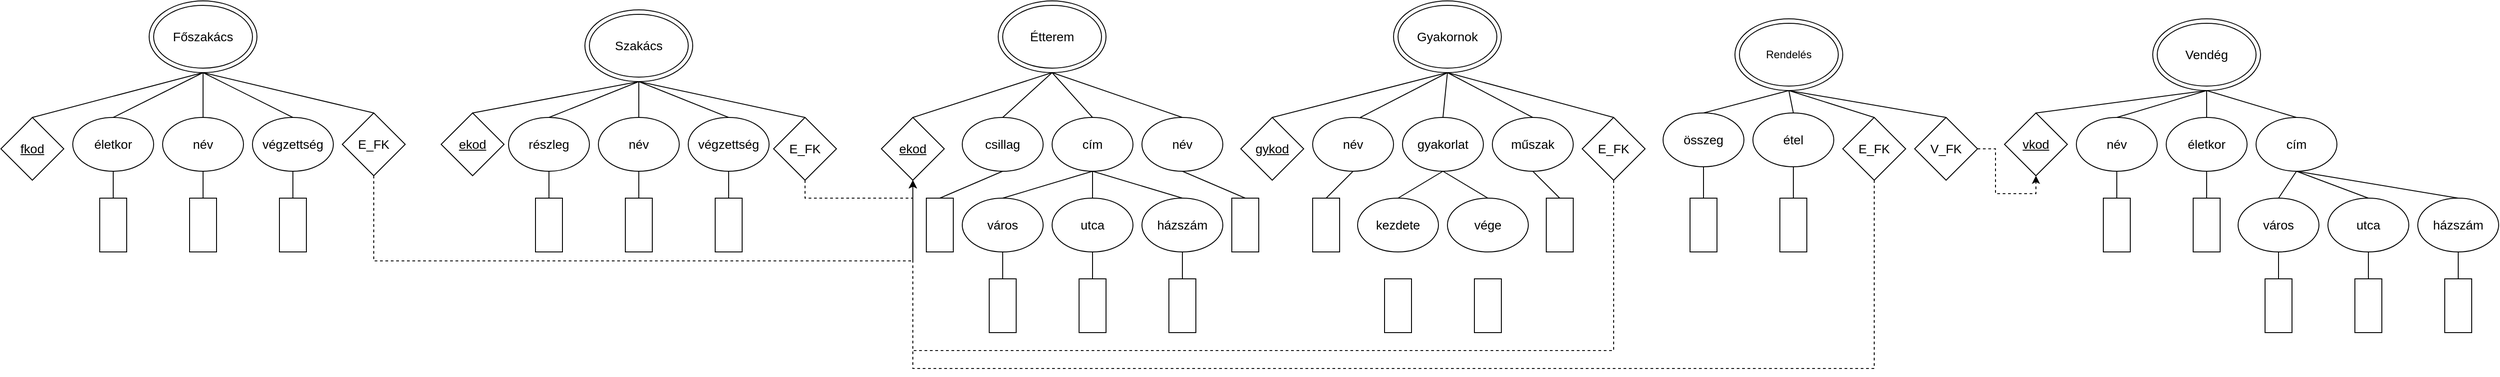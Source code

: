 <mxfile version="20.6.0" type="device"><diagram id="QXhfsVmNQcWryfmuWiLM" name="Page-1"><mxGraphModel dx="2406" dy="2260" grid="1" gridSize="10" guides="1" tooltips="1" connect="1" arrows="1" fold="1" page="1" pageScale="1" pageWidth="850" pageHeight="1100" math="0" shadow="0"><root><mxCell id="0"/><mxCell id="1" parent="0"/><mxCell id="ZjFBuQld5r92AXnr2eFY-6" value="" style="group" vertex="1" connectable="0" parent="1"><mxGeometry x="430" y="430" width="120" height="80" as="geometry"/></mxCell><mxCell id="ZjFBuQld5r92AXnr2eFY-4" value="" style="ellipse;whiteSpace=wrap;html=1;" vertex="1" parent="ZjFBuQld5r92AXnr2eFY-6"><mxGeometry width="120" height="80" as="geometry"/></mxCell><mxCell id="ZjFBuQld5r92AXnr2eFY-5" value="&lt;font style=&quot;font-size: 14px;&quot;&gt;Étterem&lt;/font&gt;" style="ellipse;whiteSpace=wrap;html=1;" vertex="1" parent="ZjFBuQld5r92AXnr2eFY-6"><mxGeometry x="5" y="5" width="110" height="70" as="geometry"/></mxCell><mxCell id="ZjFBuQld5r92AXnr2eFY-7" value="" style="group" vertex="1" connectable="0" parent="1"><mxGeometry x="870" y="430" width="120" height="80" as="geometry"/></mxCell><mxCell id="ZjFBuQld5r92AXnr2eFY-8" value="" style="ellipse;whiteSpace=wrap;html=1;" vertex="1" parent="ZjFBuQld5r92AXnr2eFY-7"><mxGeometry width="120" height="80" as="geometry"/></mxCell><mxCell id="ZjFBuQld5r92AXnr2eFY-9" value="&lt;font style=&quot;font-size: 14px;&quot;&gt;Gyakornok&lt;/font&gt;" style="ellipse;whiteSpace=wrap;html=1;" vertex="1" parent="ZjFBuQld5r92AXnr2eFY-7"><mxGeometry x="5" y="5" width="110" height="70" as="geometry"/></mxCell><mxCell id="ZjFBuQld5r92AXnr2eFY-10" value="" style="group" vertex="1" connectable="0" parent="1"><mxGeometry x="-30" y="440" width="120" height="80" as="geometry"/></mxCell><mxCell id="ZjFBuQld5r92AXnr2eFY-11" value="" style="ellipse;whiteSpace=wrap;html=1;" vertex="1" parent="ZjFBuQld5r92AXnr2eFY-10"><mxGeometry width="120" height="80" as="geometry"/></mxCell><mxCell id="ZjFBuQld5r92AXnr2eFY-12" value="&lt;font style=&quot;font-size: 14px;&quot;&gt;Szakács&lt;/font&gt;" style="ellipse;whiteSpace=wrap;html=1;" vertex="1" parent="ZjFBuQld5r92AXnr2eFY-10"><mxGeometry x="5" y="5" width="110" height="70" as="geometry"/></mxCell><mxCell id="ZjFBuQld5r92AXnr2eFY-13" value="" style="group" vertex="1" connectable="0" parent="1"><mxGeometry x="1715" y="450" width="120" height="80" as="geometry"/></mxCell><mxCell id="ZjFBuQld5r92AXnr2eFY-14" value="" style="ellipse;whiteSpace=wrap;html=1;" vertex="1" parent="ZjFBuQld5r92AXnr2eFY-13"><mxGeometry width="120" height="80" as="geometry"/></mxCell><mxCell id="ZjFBuQld5r92AXnr2eFY-15" value="&lt;font style=&quot;font-size: 14px;&quot;&gt;Vendég&lt;/font&gt;" style="ellipse;whiteSpace=wrap;html=1;" vertex="1" parent="ZjFBuQld5r92AXnr2eFY-13"><mxGeometry x="5" y="5" width="110" height="70" as="geometry"/></mxCell><mxCell id="ZjFBuQld5r92AXnr2eFY-16" value="" style="group" vertex="1" connectable="0" parent="1"><mxGeometry x="-515" y="430" width="120" height="80" as="geometry"/></mxCell><mxCell id="ZjFBuQld5r92AXnr2eFY-17" value="" style="ellipse;whiteSpace=wrap;html=1;" vertex="1" parent="ZjFBuQld5r92AXnr2eFY-16"><mxGeometry width="120" height="80" as="geometry"/></mxCell><mxCell id="ZjFBuQld5r92AXnr2eFY-18" value="&lt;font style=&quot;font-size: 14px;&quot;&gt;Főszakács&lt;/font&gt;" style="ellipse;whiteSpace=wrap;html=1;" vertex="1" parent="ZjFBuQld5r92AXnr2eFY-16"><mxGeometry x="5" y="5" width="110" height="70" as="geometry"/></mxCell><mxCell id="ZjFBuQld5r92AXnr2eFY-138" style="edgeStyle=none;rounded=0;orthogonalLoop=1;jettySize=auto;html=1;exitX=0.5;exitY=1;exitDx=0;exitDy=0;entryX=0.5;entryY=0;entryDx=0;entryDy=0;fontSize=14;endArrow=none;endFill=0;" edge="1" parent="1" source="ZjFBuQld5r92AXnr2eFY-19" target="ZjFBuQld5r92AXnr2eFY-135"><mxGeometry relative="1" as="geometry"/></mxCell><mxCell id="ZjFBuQld5r92AXnr2eFY-19" value="csillag" style="ellipse;whiteSpace=wrap;html=1;fontSize=14;" vertex="1" parent="1"><mxGeometry x="390" y="560" width="90" height="60" as="geometry"/></mxCell><mxCell id="ZjFBuQld5r92AXnr2eFY-25" style="rounded=0;orthogonalLoop=1;jettySize=auto;html=1;exitX=0.5;exitY=1;exitDx=0;exitDy=0;entryX=0.5;entryY=0;entryDx=0;entryDy=0;fontSize=14;endArrow=none;endFill=0;" edge="1" parent="1" source="ZjFBuQld5r92AXnr2eFY-20" target="ZjFBuQld5r92AXnr2eFY-22"><mxGeometry relative="1" as="geometry"/></mxCell><mxCell id="ZjFBuQld5r92AXnr2eFY-26" style="edgeStyle=none;rounded=0;orthogonalLoop=1;jettySize=auto;html=1;exitX=0.5;exitY=1;exitDx=0;exitDy=0;entryX=0.5;entryY=0;entryDx=0;entryDy=0;fontSize=14;endArrow=none;endFill=0;" edge="1" parent="1" source="ZjFBuQld5r92AXnr2eFY-20" target="ZjFBuQld5r92AXnr2eFY-23"><mxGeometry relative="1" as="geometry"/></mxCell><mxCell id="ZjFBuQld5r92AXnr2eFY-27" style="edgeStyle=none;rounded=0;orthogonalLoop=1;jettySize=auto;html=1;exitX=0.5;exitY=1;exitDx=0;exitDy=0;entryX=0.5;entryY=0;entryDx=0;entryDy=0;fontSize=14;endArrow=none;endFill=0;" edge="1" parent="1" source="ZjFBuQld5r92AXnr2eFY-20" target="ZjFBuQld5r92AXnr2eFY-24"><mxGeometry relative="1" as="geometry"/></mxCell><mxCell id="ZjFBuQld5r92AXnr2eFY-20" value="cím" style="ellipse;whiteSpace=wrap;html=1;fontSize=14;" vertex="1" parent="1"><mxGeometry x="490" y="560" width="90" height="60" as="geometry"/></mxCell><mxCell id="ZjFBuQld5r92AXnr2eFY-137" style="edgeStyle=none;rounded=0;orthogonalLoop=1;jettySize=auto;html=1;exitX=0.5;exitY=1;exitDx=0;exitDy=0;entryX=0.5;entryY=0;entryDx=0;entryDy=0;fontSize=14;endArrow=none;endFill=0;" edge="1" parent="1" source="ZjFBuQld5r92AXnr2eFY-21" target="ZjFBuQld5r92AXnr2eFY-136"><mxGeometry relative="1" as="geometry"/></mxCell><mxCell id="ZjFBuQld5r92AXnr2eFY-21" value="név" style="ellipse;whiteSpace=wrap;html=1;fontSize=14;" vertex="1" parent="1"><mxGeometry x="590" y="560" width="90" height="60" as="geometry"/></mxCell><mxCell id="ZjFBuQld5r92AXnr2eFY-139" style="edgeStyle=none;rounded=0;orthogonalLoop=1;jettySize=auto;html=1;exitX=0.5;exitY=1;exitDx=0;exitDy=0;entryX=0.5;entryY=0;entryDx=0;entryDy=0;fontSize=14;endArrow=none;endFill=0;" edge="1" parent="1" source="ZjFBuQld5r92AXnr2eFY-22" target="ZjFBuQld5r92AXnr2eFY-110"><mxGeometry relative="1" as="geometry"/></mxCell><mxCell id="ZjFBuQld5r92AXnr2eFY-22" value="város" style="ellipse;whiteSpace=wrap;html=1;fontSize=14;" vertex="1" parent="1"><mxGeometry x="390" y="650" width="90" height="60" as="geometry"/></mxCell><mxCell id="ZjFBuQld5r92AXnr2eFY-140" style="edgeStyle=none;rounded=0;orthogonalLoop=1;jettySize=auto;html=1;exitX=0.5;exitY=1;exitDx=0;exitDy=0;entryX=0.5;entryY=0;entryDx=0;entryDy=0;fontSize=14;endArrow=none;endFill=0;" edge="1" parent="1" source="ZjFBuQld5r92AXnr2eFY-23" target="ZjFBuQld5r92AXnr2eFY-111"><mxGeometry relative="1" as="geometry"/></mxCell><mxCell id="ZjFBuQld5r92AXnr2eFY-23" value="utca" style="ellipse;whiteSpace=wrap;html=1;fontSize=14;" vertex="1" parent="1"><mxGeometry x="490" y="650" width="90" height="60" as="geometry"/></mxCell><mxCell id="ZjFBuQld5r92AXnr2eFY-141" style="edgeStyle=none;rounded=0;orthogonalLoop=1;jettySize=auto;html=1;exitX=0.5;exitY=1;exitDx=0;exitDy=0;entryX=0.5;entryY=0;entryDx=0;entryDy=0;fontSize=14;endArrow=none;endFill=0;" edge="1" parent="1" source="ZjFBuQld5r92AXnr2eFY-24" target="ZjFBuQld5r92AXnr2eFY-112"><mxGeometry relative="1" as="geometry"/></mxCell><mxCell id="ZjFBuQld5r92AXnr2eFY-24" value="házszám" style="ellipse;whiteSpace=wrap;html=1;fontSize=14;" vertex="1" parent="1"><mxGeometry x="590" y="650" width="90" height="60" as="geometry"/></mxCell><mxCell id="ZjFBuQld5r92AXnr2eFY-28" style="edgeStyle=none;rounded=0;orthogonalLoop=1;jettySize=auto;html=1;exitX=0.5;exitY=1;exitDx=0;exitDy=0;entryX=0.5;entryY=0;entryDx=0;entryDy=0;fontSize=14;endArrow=none;endFill=0;" edge="1" parent="1" source="ZjFBuQld5r92AXnr2eFY-4" target="ZjFBuQld5r92AXnr2eFY-19"><mxGeometry relative="1" as="geometry"/></mxCell><mxCell id="ZjFBuQld5r92AXnr2eFY-29" style="edgeStyle=none;rounded=0;orthogonalLoop=1;jettySize=auto;html=1;exitX=0.5;exitY=1;exitDx=0;exitDy=0;entryX=0.5;entryY=0;entryDx=0;entryDy=0;fontSize=14;endArrow=none;endFill=0;" edge="1" parent="1" source="ZjFBuQld5r92AXnr2eFY-4" target="ZjFBuQld5r92AXnr2eFY-20"><mxGeometry relative="1" as="geometry"/></mxCell><mxCell id="ZjFBuQld5r92AXnr2eFY-30" style="edgeStyle=none;rounded=0;orthogonalLoop=1;jettySize=auto;html=1;exitX=0.5;exitY=1;exitDx=0;exitDy=0;entryX=0.5;entryY=0;entryDx=0;entryDy=0;fontSize=14;endArrow=none;endFill=0;" edge="1" parent="1" source="ZjFBuQld5r92AXnr2eFY-4" target="ZjFBuQld5r92AXnr2eFY-21"><mxGeometry relative="1" as="geometry"/></mxCell><mxCell id="ZjFBuQld5r92AXnr2eFY-133" style="edgeStyle=none;rounded=0;orthogonalLoop=1;jettySize=auto;html=1;exitX=0.5;exitY=1;exitDx=0;exitDy=0;entryX=0.5;entryY=0;entryDx=0;entryDy=0;fontSize=14;endArrow=none;endFill=0;" edge="1" parent="1" source="ZjFBuQld5r92AXnr2eFY-31" target="ZjFBuQld5r92AXnr2eFY-131"><mxGeometry relative="1" as="geometry"/></mxCell><mxCell id="ZjFBuQld5r92AXnr2eFY-31" value="név" style="ellipse;whiteSpace=wrap;html=1;fontSize=14;" vertex="1" parent="1"><mxGeometry x="780" y="560" width="90" height="60" as="geometry"/></mxCell><mxCell id="ZjFBuQld5r92AXnr2eFY-41" style="edgeStyle=none;rounded=0;orthogonalLoop=1;jettySize=auto;html=1;exitX=0.5;exitY=1;exitDx=0;exitDy=0;entryX=0.5;entryY=0;entryDx=0;entryDy=0;fontSize=14;endArrow=none;endFill=0;" edge="1" parent="1" source="ZjFBuQld5r92AXnr2eFY-32" target="ZjFBuQld5r92AXnr2eFY-33"><mxGeometry relative="1" as="geometry"/></mxCell><mxCell id="ZjFBuQld5r92AXnr2eFY-42" style="edgeStyle=none;rounded=0;orthogonalLoop=1;jettySize=auto;html=1;exitX=0.5;exitY=1;exitDx=0;exitDy=0;entryX=0.5;entryY=0;entryDx=0;entryDy=0;fontSize=14;endArrow=none;endFill=0;" edge="1" parent="1" source="ZjFBuQld5r92AXnr2eFY-32" target="ZjFBuQld5r92AXnr2eFY-34"><mxGeometry relative="1" as="geometry"/></mxCell><mxCell id="ZjFBuQld5r92AXnr2eFY-32" value="gyakorlat" style="ellipse;whiteSpace=wrap;html=1;fontSize=14;" vertex="1" parent="1"><mxGeometry x="880" y="560" width="90" height="60" as="geometry"/></mxCell><mxCell id="ZjFBuQld5r92AXnr2eFY-33" value="kezdete" style="ellipse;whiteSpace=wrap;html=1;fontSize=14;" vertex="1" parent="1"><mxGeometry x="830" y="650" width="90" height="60" as="geometry"/></mxCell><mxCell id="ZjFBuQld5r92AXnr2eFY-34" value="vége" style="ellipse;whiteSpace=wrap;html=1;fontSize=14;" vertex="1" parent="1"><mxGeometry x="930" y="650" width="90" height="60" as="geometry"/></mxCell><mxCell id="ZjFBuQld5r92AXnr2eFY-134" style="edgeStyle=none;rounded=0;orthogonalLoop=1;jettySize=auto;html=1;exitX=0.5;exitY=1;exitDx=0;exitDy=0;entryX=0.5;entryY=0;entryDx=0;entryDy=0;fontSize=14;endArrow=none;endFill=0;" edge="1" parent="1" source="ZjFBuQld5r92AXnr2eFY-35" target="ZjFBuQld5r92AXnr2eFY-132"><mxGeometry relative="1" as="geometry"/></mxCell><mxCell id="ZjFBuQld5r92AXnr2eFY-35" value="műszak" style="ellipse;whiteSpace=wrap;html=1;fontSize=14;" vertex="1" parent="1"><mxGeometry x="980" y="560" width="90" height="60" as="geometry"/></mxCell><mxCell id="ZjFBuQld5r92AXnr2eFY-38" style="edgeStyle=none;rounded=0;orthogonalLoop=1;jettySize=auto;html=1;exitX=0.5;exitY=1;exitDx=0;exitDy=0;entryX=0.589;entryY=0;entryDx=0;entryDy=0;entryPerimeter=0;fontSize=14;endArrow=none;endFill=0;" edge="1" parent="1" source="ZjFBuQld5r92AXnr2eFY-8" target="ZjFBuQld5r92AXnr2eFY-31"><mxGeometry relative="1" as="geometry"/></mxCell><mxCell id="ZjFBuQld5r92AXnr2eFY-39" style="edgeStyle=none;rounded=0;orthogonalLoop=1;jettySize=auto;html=1;exitX=0.5;exitY=1;exitDx=0;exitDy=0;entryX=0.5;entryY=0;entryDx=0;entryDy=0;fontSize=14;endArrow=none;endFill=0;" edge="1" parent="1" source="ZjFBuQld5r92AXnr2eFY-8" target="ZjFBuQld5r92AXnr2eFY-32"><mxGeometry relative="1" as="geometry"/></mxCell><mxCell id="ZjFBuQld5r92AXnr2eFY-40" style="edgeStyle=none;rounded=0;orthogonalLoop=1;jettySize=auto;html=1;exitX=0.5;exitY=1;exitDx=0;exitDy=0;entryX=0.5;entryY=0;entryDx=0;entryDy=0;fontSize=14;endArrow=none;endFill=0;" edge="1" parent="1" source="ZjFBuQld5r92AXnr2eFY-8" target="ZjFBuQld5r92AXnr2eFY-35"><mxGeometry relative="1" as="geometry"/></mxCell><mxCell id="ZjFBuQld5r92AXnr2eFY-122" style="edgeStyle=none;rounded=0;orthogonalLoop=1;jettySize=auto;html=1;exitX=0.5;exitY=1;exitDx=0;exitDy=0;entryX=0.5;entryY=0;entryDx=0;entryDy=0;fontSize=14;endArrow=none;endFill=0;" edge="1" parent="1" source="ZjFBuQld5r92AXnr2eFY-43" target="ZjFBuQld5r92AXnr2eFY-117"><mxGeometry relative="1" as="geometry"/></mxCell><mxCell id="ZjFBuQld5r92AXnr2eFY-43" value="név" style="ellipse;whiteSpace=wrap;html=1;fontSize=14;" vertex="1" parent="1"><mxGeometry x="1630" y="560" width="90" height="60" as="geometry"/></mxCell><mxCell id="ZjFBuQld5r92AXnr2eFY-123" style="edgeStyle=none;rounded=0;orthogonalLoop=1;jettySize=auto;html=1;exitX=0.5;exitY=1;exitDx=0;exitDy=0;entryX=0.5;entryY=0;entryDx=0;entryDy=0;fontSize=14;endArrow=none;endFill=0;" edge="1" parent="1" source="ZjFBuQld5r92AXnr2eFY-44" target="ZjFBuQld5r92AXnr2eFY-118"><mxGeometry relative="1" as="geometry"/></mxCell><mxCell id="ZjFBuQld5r92AXnr2eFY-44" value="életkor" style="ellipse;whiteSpace=wrap;html=1;fontSize=14;" vertex="1" parent="1"><mxGeometry x="1730" y="560" width="90" height="60" as="geometry"/></mxCell><mxCell id="ZjFBuQld5r92AXnr2eFY-46" style="rounded=0;orthogonalLoop=1;jettySize=auto;html=1;exitX=0.5;exitY=1;exitDx=0;exitDy=0;entryX=0.5;entryY=0;entryDx=0;entryDy=0;fontSize=14;endArrow=none;endFill=0;" edge="1" parent="1" source="ZjFBuQld5r92AXnr2eFY-49" target="ZjFBuQld5r92AXnr2eFY-50"><mxGeometry relative="1" as="geometry"/></mxCell><mxCell id="ZjFBuQld5r92AXnr2eFY-47" style="edgeStyle=none;rounded=0;orthogonalLoop=1;jettySize=auto;html=1;exitX=0.5;exitY=1;exitDx=0;exitDy=0;entryX=0.5;entryY=0;entryDx=0;entryDy=0;fontSize=14;endArrow=none;endFill=0;" edge="1" parent="1" source="ZjFBuQld5r92AXnr2eFY-49" target="ZjFBuQld5r92AXnr2eFY-51"><mxGeometry relative="1" as="geometry"/></mxCell><mxCell id="ZjFBuQld5r92AXnr2eFY-48" style="edgeStyle=none;rounded=0;orthogonalLoop=1;jettySize=auto;html=1;exitX=0.5;exitY=1;exitDx=0;exitDy=0;entryX=0.5;entryY=0;entryDx=0;entryDy=0;fontSize=14;endArrow=none;endFill=0;" edge="1" parent="1" source="ZjFBuQld5r92AXnr2eFY-49" target="ZjFBuQld5r92AXnr2eFY-52"><mxGeometry relative="1" as="geometry"/></mxCell><mxCell id="ZjFBuQld5r92AXnr2eFY-49" value="cím" style="ellipse;whiteSpace=wrap;html=1;fontSize=14;" vertex="1" parent="1"><mxGeometry x="1830" y="560" width="90" height="60" as="geometry"/></mxCell><mxCell id="ZjFBuQld5r92AXnr2eFY-124" style="edgeStyle=none;rounded=0;orthogonalLoop=1;jettySize=auto;html=1;exitX=0.5;exitY=1;exitDx=0;exitDy=0;entryX=0.5;entryY=0;entryDx=0;entryDy=0;fontSize=14;endArrow=none;endFill=0;" edge="1" parent="1" source="ZjFBuQld5r92AXnr2eFY-50" target="ZjFBuQld5r92AXnr2eFY-119"><mxGeometry relative="1" as="geometry"/></mxCell><mxCell id="ZjFBuQld5r92AXnr2eFY-50" value="város" style="ellipse;whiteSpace=wrap;html=1;fontSize=14;" vertex="1" parent="1"><mxGeometry x="1810" y="650" width="90" height="60" as="geometry"/></mxCell><mxCell id="ZjFBuQld5r92AXnr2eFY-127" style="edgeStyle=none;rounded=0;orthogonalLoop=1;jettySize=auto;html=1;exitX=0.5;exitY=1;exitDx=0;exitDy=0;entryX=0.5;entryY=0;entryDx=0;entryDy=0;fontSize=14;endArrow=none;endFill=0;" edge="1" parent="1" source="ZjFBuQld5r92AXnr2eFY-51" target="ZjFBuQld5r92AXnr2eFY-120"><mxGeometry relative="1" as="geometry"/></mxCell><mxCell id="ZjFBuQld5r92AXnr2eFY-51" value="utca" style="ellipse;whiteSpace=wrap;html=1;fontSize=14;" vertex="1" parent="1"><mxGeometry x="1910" y="650" width="90" height="60" as="geometry"/></mxCell><mxCell id="ZjFBuQld5r92AXnr2eFY-128" style="edgeStyle=none;rounded=0;orthogonalLoop=1;jettySize=auto;html=1;exitX=0.5;exitY=1;exitDx=0;exitDy=0;entryX=0.5;entryY=0;entryDx=0;entryDy=0;fontSize=14;endArrow=none;endFill=0;" edge="1" parent="1" source="ZjFBuQld5r92AXnr2eFY-52" target="ZjFBuQld5r92AXnr2eFY-121"><mxGeometry relative="1" as="geometry"/></mxCell><mxCell id="ZjFBuQld5r92AXnr2eFY-52" value="házszám" style="ellipse;whiteSpace=wrap;html=1;fontSize=14;" vertex="1" parent="1"><mxGeometry x="2010" y="650" width="90" height="60" as="geometry"/></mxCell><mxCell id="ZjFBuQld5r92AXnr2eFY-53" style="edgeStyle=none;rounded=0;orthogonalLoop=1;jettySize=auto;html=1;exitX=0.5;exitY=1;exitDx=0;exitDy=0;entryX=0.5;entryY=0;entryDx=0;entryDy=0;fontSize=14;endArrow=none;endFill=0;" edge="1" parent="1" source="ZjFBuQld5r92AXnr2eFY-14" target="ZjFBuQld5r92AXnr2eFY-43"><mxGeometry relative="1" as="geometry"/></mxCell><mxCell id="ZjFBuQld5r92AXnr2eFY-54" style="edgeStyle=none;rounded=0;orthogonalLoop=1;jettySize=auto;html=1;exitX=0.5;exitY=1;exitDx=0;exitDy=0;entryX=0.5;entryY=0;entryDx=0;entryDy=0;fontSize=14;endArrow=none;endFill=0;" edge="1" parent="1" source="ZjFBuQld5r92AXnr2eFY-14" target="ZjFBuQld5r92AXnr2eFY-44"><mxGeometry relative="1" as="geometry"/></mxCell><mxCell id="ZjFBuQld5r92AXnr2eFY-55" style="edgeStyle=none;rounded=0;orthogonalLoop=1;jettySize=auto;html=1;exitX=0.5;exitY=1;exitDx=0;exitDy=0;entryX=0.5;entryY=0;entryDx=0;entryDy=0;fontSize=14;endArrow=none;endFill=0;" edge="1" parent="1" source="ZjFBuQld5r92AXnr2eFY-14" target="ZjFBuQld5r92AXnr2eFY-49"><mxGeometry relative="1" as="geometry"/></mxCell><mxCell id="ZjFBuQld5r92AXnr2eFY-142" style="edgeStyle=none;rounded=0;orthogonalLoop=1;jettySize=auto;html=1;exitX=0.5;exitY=1;exitDx=0;exitDy=0;entryX=0.5;entryY=0;entryDx=0;entryDy=0;fontSize=14;endArrow=none;endFill=0;" edge="1" parent="1" source="ZjFBuQld5r92AXnr2eFY-56" target="ZjFBuQld5r92AXnr2eFY-107"><mxGeometry relative="1" as="geometry"/></mxCell><mxCell id="ZjFBuQld5r92AXnr2eFY-56" value="részleg" style="ellipse;whiteSpace=wrap;html=1;fontSize=14;" vertex="1" parent="1"><mxGeometry x="-115" y="560" width="90" height="60" as="geometry"/></mxCell><mxCell id="ZjFBuQld5r92AXnr2eFY-143" style="edgeStyle=none;rounded=0;orthogonalLoop=1;jettySize=auto;html=1;exitX=0.5;exitY=1;exitDx=0;exitDy=0;entryX=0.5;entryY=0;entryDx=0;entryDy=0;fontSize=14;endArrow=none;endFill=0;" edge="1" parent="1" source="ZjFBuQld5r92AXnr2eFY-58" target="ZjFBuQld5r92AXnr2eFY-108"><mxGeometry relative="1" as="geometry"/></mxCell><mxCell id="ZjFBuQld5r92AXnr2eFY-58" value="név" style="ellipse;whiteSpace=wrap;html=1;fontSize=14;" vertex="1" parent="1"><mxGeometry x="-15" y="560" width="90" height="60" as="geometry"/></mxCell><mxCell id="ZjFBuQld5r92AXnr2eFY-144" style="edgeStyle=none;rounded=0;orthogonalLoop=1;jettySize=auto;html=1;exitX=0.5;exitY=1;exitDx=0;exitDy=0;entryX=0.5;entryY=0;entryDx=0;entryDy=0;fontSize=14;endArrow=none;endFill=0;" edge="1" parent="1" source="ZjFBuQld5r92AXnr2eFY-59" target="ZjFBuQld5r92AXnr2eFY-109"><mxGeometry relative="1" as="geometry"/></mxCell><mxCell id="ZjFBuQld5r92AXnr2eFY-59" value="végzettség" style="ellipse;whiteSpace=wrap;html=1;fontSize=14;" vertex="1" parent="1"><mxGeometry x="85" y="560" width="90" height="60" as="geometry"/></mxCell><mxCell id="ZjFBuQld5r92AXnr2eFY-61" style="edgeStyle=none;rounded=0;orthogonalLoop=1;jettySize=auto;html=1;exitX=0.5;exitY=1;exitDx=0;exitDy=0;entryX=0.5;entryY=0;entryDx=0;entryDy=0;fontSize=14;endArrow=none;endFill=0;" edge="1" parent="1" source="ZjFBuQld5r92AXnr2eFY-11" target="ZjFBuQld5r92AXnr2eFY-56"><mxGeometry relative="1" as="geometry"/></mxCell><mxCell id="ZjFBuQld5r92AXnr2eFY-62" style="edgeStyle=none;rounded=0;orthogonalLoop=1;jettySize=auto;html=1;exitX=0.5;exitY=1;exitDx=0;exitDy=0;entryX=0.5;entryY=0;entryDx=0;entryDy=0;fontSize=14;endArrow=none;endFill=0;" edge="1" parent="1" source="ZjFBuQld5r92AXnr2eFY-11" target="ZjFBuQld5r92AXnr2eFY-58"><mxGeometry relative="1" as="geometry"/></mxCell><mxCell id="ZjFBuQld5r92AXnr2eFY-63" style="edgeStyle=none;rounded=0;orthogonalLoop=1;jettySize=auto;html=1;exitX=0.5;exitY=1;exitDx=0;exitDy=0;entryX=0.5;entryY=0;entryDx=0;entryDy=0;fontSize=14;endArrow=none;endFill=0;" edge="1" parent="1" source="ZjFBuQld5r92AXnr2eFY-11" target="ZjFBuQld5r92AXnr2eFY-59"><mxGeometry relative="1" as="geometry"/></mxCell><mxCell id="ZjFBuQld5r92AXnr2eFY-145" style="edgeStyle=none;rounded=0;orthogonalLoop=1;jettySize=auto;html=1;exitX=0.5;exitY=1;exitDx=0;exitDy=0;entryX=0.5;entryY=0;entryDx=0;entryDy=0;fontSize=14;endArrow=none;endFill=0;" edge="1" parent="1" source="ZjFBuQld5r92AXnr2eFY-64" target="ZjFBuQld5r92AXnr2eFY-104"><mxGeometry relative="1" as="geometry"/></mxCell><mxCell id="ZjFBuQld5r92AXnr2eFY-64" value="életkor" style="ellipse;whiteSpace=wrap;html=1;fontSize=14;" vertex="1" parent="1"><mxGeometry x="-600" y="560" width="90" height="60" as="geometry"/></mxCell><mxCell id="ZjFBuQld5r92AXnr2eFY-146" style="edgeStyle=none;rounded=0;orthogonalLoop=1;jettySize=auto;html=1;exitX=0.5;exitY=1;exitDx=0;exitDy=0;entryX=0.5;entryY=0;entryDx=0;entryDy=0;fontSize=14;endArrow=none;endFill=0;" edge="1" parent="1" source="ZjFBuQld5r92AXnr2eFY-65" target="ZjFBuQld5r92AXnr2eFY-105"><mxGeometry relative="1" as="geometry"/></mxCell><mxCell id="ZjFBuQld5r92AXnr2eFY-65" value="név" style="ellipse;whiteSpace=wrap;html=1;fontSize=14;" vertex="1" parent="1"><mxGeometry x="-500" y="560" width="90" height="60" as="geometry"/></mxCell><mxCell id="ZjFBuQld5r92AXnr2eFY-147" style="edgeStyle=none;rounded=0;orthogonalLoop=1;jettySize=auto;html=1;exitX=0.5;exitY=1;exitDx=0;exitDy=0;entryX=0.5;entryY=0;entryDx=0;entryDy=0;fontSize=14;endArrow=none;endFill=0;" edge="1" parent="1" source="ZjFBuQld5r92AXnr2eFY-66" target="ZjFBuQld5r92AXnr2eFY-106"><mxGeometry relative="1" as="geometry"/></mxCell><mxCell id="ZjFBuQld5r92AXnr2eFY-66" value="végzettség" style="ellipse;whiteSpace=wrap;html=1;fontSize=14;" vertex="1" parent="1"><mxGeometry x="-400" y="560" width="90" height="60" as="geometry"/></mxCell><mxCell id="ZjFBuQld5r92AXnr2eFY-67" style="edgeStyle=none;rounded=0;orthogonalLoop=1;jettySize=auto;html=1;exitX=0.5;exitY=1;exitDx=0;exitDy=0;entryX=0.5;entryY=0;entryDx=0;entryDy=0;fontSize=14;endArrow=none;endFill=0;" edge="1" parent="1" source="ZjFBuQld5r92AXnr2eFY-17" target="ZjFBuQld5r92AXnr2eFY-64"><mxGeometry relative="1" as="geometry"/></mxCell><mxCell id="ZjFBuQld5r92AXnr2eFY-68" style="edgeStyle=none;rounded=0;orthogonalLoop=1;jettySize=auto;html=1;exitX=0.5;exitY=1;exitDx=0;exitDy=0;entryX=0.5;entryY=0;entryDx=0;entryDy=0;fontSize=14;endArrow=none;endFill=0;" edge="1" parent="1" source="ZjFBuQld5r92AXnr2eFY-17" target="ZjFBuQld5r92AXnr2eFY-65"><mxGeometry relative="1" as="geometry"/></mxCell><mxCell id="ZjFBuQld5r92AXnr2eFY-69" style="edgeStyle=none;rounded=0;orthogonalLoop=1;jettySize=auto;html=1;exitX=0.5;exitY=1;exitDx=0;exitDy=0;entryX=0.5;entryY=0;entryDx=0;entryDy=0;fontSize=14;endArrow=none;endFill=0;" edge="1" parent="1" source="ZjFBuQld5r92AXnr2eFY-17" target="ZjFBuQld5r92AXnr2eFY-66"><mxGeometry relative="1" as="geometry"/></mxCell><mxCell id="ZjFBuQld5r92AXnr2eFY-70" value="&lt;u&gt;ekod&lt;/u&gt;" style="rhombus;whiteSpace=wrap;html=1;fontSize=14;" vertex="1" parent="1"><mxGeometry x="300" y="560" width="70" height="70" as="geometry"/></mxCell><mxCell id="ZjFBuQld5r92AXnr2eFY-71" style="edgeStyle=none;rounded=0;orthogonalLoop=1;jettySize=auto;html=1;exitX=0.5;exitY=1;exitDx=0;exitDy=0;entryX=0.5;entryY=0;entryDx=0;entryDy=0;fontSize=14;endArrow=none;endFill=0;" edge="1" parent="1" source="ZjFBuQld5r92AXnr2eFY-4" target="ZjFBuQld5r92AXnr2eFY-70"><mxGeometry relative="1" as="geometry"/></mxCell><mxCell id="ZjFBuQld5r92AXnr2eFY-72" value="&lt;u&gt;fkod&lt;/u&gt;" style="rhombus;whiteSpace=wrap;html=1;fontSize=14;" vertex="1" parent="1"><mxGeometry x="-680" y="560" width="70" height="70" as="geometry"/></mxCell><mxCell id="ZjFBuQld5r92AXnr2eFY-98" style="edgeStyle=orthogonalEdgeStyle;rounded=0;orthogonalLoop=1;jettySize=auto;html=1;exitX=0.5;exitY=1;exitDx=0;exitDy=0;entryX=0.5;entryY=1;entryDx=0;entryDy=0;dashed=1;fontSize=14;endArrow=classic;endFill=1;" edge="1" parent="1" source="ZjFBuQld5r92AXnr2eFY-73" target="ZjFBuQld5r92AXnr2eFY-70"><mxGeometry relative="1" as="geometry"><Array as="points"><mxPoint x="-265" y="720"/><mxPoint x="335" y="720"/></Array></mxGeometry></mxCell><mxCell id="ZjFBuQld5r92AXnr2eFY-73" value="E_FK" style="rhombus;whiteSpace=wrap;html=1;fontSize=14;" vertex="1" parent="1"><mxGeometry x="-300" y="555" width="70" height="70" as="geometry"/></mxCell><mxCell id="ZjFBuQld5r92AXnr2eFY-74" style="edgeStyle=none;rounded=0;orthogonalLoop=1;jettySize=auto;html=1;exitX=0.5;exitY=1;exitDx=0;exitDy=0;entryX=0.5;entryY=0;entryDx=0;entryDy=0;fontSize=14;endArrow=none;endFill=0;" edge="1" parent="1" source="ZjFBuQld5r92AXnr2eFY-17" target="ZjFBuQld5r92AXnr2eFY-72"><mxGeometry relative="1" as="geometry"/></mxCell><mxCell id="ZjFBuQld5r92AXnr2eFY-75" style="edgeStyle=none;rounded=0;orthogonalLoop=1;jettySize=auto;html=1;exitX=0.5;exitY=1;exitDx=0;exitDy=0;entryX=0.5;entryY=0;entryDx=0;entryDy=0;fontSize=14;endArrow=none;endFill=0;" edge="1" parent="1" source="ZjFBuQld5r92AXnr2eFY-17" target="ZjFBuQld5r92AXnr2eFY-73"><mxGeometry relative="1" as="geometry"/></mxCell><mxCell id="ZjFBuQld5r92AXnr2eFY-76" value="&lt;u&gt;ekod&lt;/u&gt;" style="rhombus;whiteSpace=wrap;html=1;fontSize=14;" vertex="1" parent="1"><mxGeometry x="-190" y="555" width="70" height="70" as="geometry"/></mxCell><mxCell id="ZjFBuQld5r92AXnr2eFY-77" style="edgeStyle=none;rounded=0;orthogonalLoop=1;jettySize=auto;html=1;exitX=0.5;exitY=1;exitDx=0;exitDy=0;entryX=0.5;entryY=0;entryDx=0;entryDy=0;fontSize=14;endArrow=none;endFill=0;" edge="1" parent="1" source="ZjFBuQld5r92AXnr2eFY-11" target="ZjFBuQld5r92AXnr2eFY-76"><mxGeometry relative="1" as="geometry"/></mxCell><mxCell id="ZjFBuQld5r92AXnr2eFY-97" style="edgeStyle=orthogonalEdgeStyle;rounded=0;orthogonalLoop=1;jettySize=auto;html=1;entryX=0.5;entryY=1;entryDx=0;entryDy=0;fontSize=14;endArrow=classic;endFill=1;exitX=0.5;exitY=1;exitDx=0;exitDy=0;dashed=1;" edge="1" parent="1" source="ZjFBuQld5r92AXnr2eFY-78" target="ZjFBuQld5r92AXnr2eFY-70"><mxGeometry relative="1" as="geometry"/></mxCell><mxCell id="ZjFBuQld5r92AXnr2eFY-78" value="E_FK" style="rhombus;whiteSpace=wrap;html=1;fontSize=14;" vertex="1" parent="1"><mxGeometry x="180" y="560" width="70" height="70" as="geometry"/></mxCell><mxCell id="ZjFBuQld5r92AXnr2eFY-79" style="edgeStyle=none;rounded=0;orthogonalLoop=1;jettySize=auto;html=1;exitX=0.5;exitY=1;exitDx=0;exitDy=0;entryX=0.5;entryY=0;entryDx=0;entryDy=0;fontSize=14;endArrow=none;endFill=0;" edge="1" parent="1" source="ZjFBuQld5r92AXnr2eFY-11" target="ZjFBuQld5r92AXnr2eFY-78"><mxGeometry relative="1" as="geometry"/></mxCell><mxCell id="ZjFBuQld5r92AXnr2eFY-80" value="&lt;u&gt;gykod&lt;/u&gt;" style="rhombus;whiteSpace=wrap;html=1;fontSize=14;" vertex="1" parent="1"><mxGeometry x="700" y="560" width="70" height="70" as="geometry"/></mxCell><mxCell id="ZjFBuQld5r92AXnr2eFY-99" style="edgeStyle=orthogonalEdgeStyle;rounded=0;orthogonalLoop=1;jettySize=auto;html=1;entryX=0.5;entryY=1;entryDx=0;entryDy=0;dashed=1;fontSize=14;endArrow=classic;endFill=1;" edge="1" parent="1" source="ZjFBuQld5r92AXnr2eFY-81" target="ZjFBuQld5r92AXnr2eFY-70"><mxGeometry relative="1" as="geometry"><Array as="points"><mxPoint x="1115" y="820"/><mxPoint x="335" y="820"/></Array></mxGeometry></mxCell><mxCell id="ZjFBuQld5r92AXnr2eFY-81" value="E_FK" style="rhombus;whiteSpace=wrap;html=1;fontSize=14;" vertex="1" parent="1"><mxGeometry x="1080" y="560" width="70" height="70" as="geometry"/></mxCell><mxCell id="ZjFBuQld5r92AXnr2eFY-82" style="edgeStyle=none;rounded=0;orthogonalLoop=1;jettySize=auto;html=1;exitX=0.5;exitY=1;exitDx=0;exitDy=0;entryX=0.5;entryY=0;entryDx=0;entryDy=0;fontSize=14;endArrow=none;endFill=0;" edge="1" parent="1" source="ZjFBuQld5r92AXnr2eFY-8" target="ZjFBuQld5r92AXnr2eFY-80"><mxGeometry relative="1" as="geometry"/></mxCell><mxCell id="ZjFBuQld5r92AXnr2eFY-83" style="edgeStyle=none;rounded=0;orthogonalLoop=1;jettySize=auto;html=1;exitX=0.5;exitY=1;exitDx=0;exitDy=0;entryX=0.5;entryY=0;entryDx=0;entryDy=0;fontSize=14;endArrow=none;endFill=0;" edge="1" parent="1" source="ZjFBuQld5r92AXnr2eFY-8" target="ZjFBuQld5r92AXnr2eFY-81"><mxGeometry relative="1" as="geometry"/></mxCell><mxCell id="ZjFBuQld5r92AXnr2eFY-84" value="" style="group" vertex="1" connectable="0" parent="1"><mxGeometry x="1250" y="450" width="120" height="80" as="geometry"/></mxCell><mxCell id="ZjFBuQld5r92AXnr2eFY-85" value="" style="ellipse;whiteSpace=wrap;html=1;" vertex="1" parent="ZjFBuQld5r92AXnr2eFY-84"><mxGeometry width="120" height="80" as="geometry"/></mxCell><mxCell id="ZjFBuQld5r92AXnr2eFY-86" value="Rendelés" style="ellipse;whiteSpace=wrap;html=1;" vertex="1" parent="ZjFBuQld5r92AXnr2eFY-84"><mxGeometry x="5" y="5" width="110" height="70" as="geometry"/></mxCell><mxCell id="ZjFBuQld5r92AXnr2eFY-130" style="edgeStyle=none;rounded=0;orthogonalLoop=1;jettySize=auto;html=1;exitX=0.5;exitY=1;exitDx=0;exitDy=0;entryX=0.5;entryY=0;entryDx=0;entryDy=0;fontSize=14;endArrow=none;endFill=0;" edge="1" parent="1" source="ZjFBuQld5r92AXnr2eFY-87" target="ZjFBuQld5r92AXnr2eFY-115"><mxGeometry relative="1" as="geometry"/></mxCell><mxCell id="ZjFBuQld5r92AXnr2eFY-87" value="összeg" style="ellipse;whiteSpace=wrap;html=1;fontSize=14;" vertex="1" parent="1"><mxGeometry x="1170" y="555" width="90" height="60" as="geometry"/></mxCell><mxCell id="ZjFBuQld5r92AXnr2eFY-129" style="edgeStyle=none;rounded=0;orthogonalLoop=1;jettySize=auto;html=1;exitX=0.5;exitY=1;exitDx=0;exitDy=0;entryX=0.5;entryY=0;entryDx=0;entryDy=0;fontSize=14;endArrow=none;endFill=0;" edge="1" parent="1" source="ZjFBuQld5r92AXnr2eFY-88" target="ZjFBuQld5r92AXnr2eFY-116"><mxGeometry relative="1" as="geometry"/></mxCell><mxCell id="ZjFBuQld5r92AXnr2eFY-88" value="étel" style="ellipse;whiteSpace=wrap;html=1;fontSize=14;" vertex="1" parent="1"><mxGeometry x="1270" y="555" width="90" height="60" as="geometry"/></mxCell><mxCell id="ZjFBuQld5r92AXnr2eFY-89" style="edgeStyle=none;rounded=0;orthogonalLoop=1;jettySize=auto;html=1;exitX=0.5;exitY=1;exitDx=0;exitDy=0;entryX=0.5;entryY=0;entryDx=0;entryDy=0;fontSize=14;endArrow=none;endFill=0;" edge="1" parent="1" source="ZjFBuQld5r92AXnr2eFY-85" target="ZjFBuQld5r92AXnr2eFY-87"><mxGeometry relative="1" as="geometry"/></mxCell><mxCell id="ZjFBuQld5r92AXnr2eFY-90" style="edgeStyle=none;rounded=0;orthogonalLoop=1;jettySize=auto;html=1;exitX=0.5;exitY=1;exitDx=0;exitDy=0;entryX=0.5;entryY=0;entryDx=0;entryDy=0;fontSize=14;endArrow=none;endFill=0;" edge="1" parent="1" source="ZjFBuQld5r92AXnr2eFY-85" target="ZjFBuQld5r92AXnr2eFY-88"><mxGeometry relative="1" as="geometry"/></mxCell><mxCell id="ZjFBuQld5r92AXnr2eFY-101" style="edgeStyle=orthogonalEdgeStyle;rounded=0;orthogonalLoop=1;jettySize=auto;html=1;entryX=0.5;entryY=1;entryDx=0;entryDy=0;dashed=1;fontSize=14;endArrow=classic;endFill=1;" edge="1" parent="1" source="ZjFBuQld5r92AXnr2eFY-91" target="ZjFBuQld5r92AXnr2eFY-70"><mxGeometry relative="1" as="geometry"><Array as="points"><mxPoint x="1405" y="840"/><mxPoint x="335" y="840"/></Array></mxGeometry></mxCell><mxCell id="ZjFBuQld5r92AXnr2eFY-91" value="E_FK" style="rhombus;whiteSpace=wrap;html=1;fontSize=14;" vertex="1" parent="1"><mxGeometry x="1370" y="560" width="70" height="70" as="geometry"/></mxCell><mxCell id="ZjFBuQld5r92AXnr2eFY-102" style="edgeStyle=orthogonalEdgeStyle;rounded=0;orthogonalLoop=1;jettySize=auto;html=1;entryX=0.5;entryY=1;entryDx=0;entryDy=0;dashed=1;fontSize=14;endArrow=classic;endFill=1;" edge="1" parent="1" source="ZjFBuQld5r92AXnr2eFY-92" target="ZjFBuQld5r92AXnr2eFY-100"><mxGeometry relative="1" as="geometry"/></mxCell><mxCell id="ZjFBuQld5r92AXnr2eFY-92" value="V_FK" style="rhombus;whiteSpace=wrap;html=1;fontSize=14;" vertex="1" parent="1"><mxGeometry x="1450" y="560" width="70" height="70" as="geometry"/></mxCell><mxCell id="ZjFBuQld5r92AXnr2eFY-93" style="edgeStyle=none;rounded=0;orthogonalLoop=1;jettySize=auto;html=1;exitX=0.5;exitY=1;exitDx=0;exitDy=0;entryX=0.5;entryY=0;entryDx=0;entryDy=0;fontSize=14;endArrow=none;endFill=0;" edge="1" parent="1" source="ZjFBuQld5r92AXnr2eFY-85" target="ZjFBuQld5r92AXnr2eFY-91"><mxGeometry relative="1" as="geometry"/></mxCell><mxCell id="ZjFBuQld5r92AXnr2eFY-94" style="edgeStyle=none;rounded=0;orthogonalLoop=1;jettySize=auto;html=1;exitX=0.5;exitY=1;exitDx=0;exitDy=0;entryX=0.5;entryY=0;entryDx=0;entryDy=0;fontSize=14;endArrow=none;endFill=0;" edge="1" parent="1" source="ZjFBuQld5r92AXnr2eFY-85" target="ZjFBuQld5r92AXnr2eFY-92"><mxGeometry relative="1" as="geometry"/></mxCell><mxCell id="ZjFBuQld5r92AXnr2eFY-100" value="&lt;u&gt;vkod&lt;/u&gt;" style="rhombus;whiteSpace=wrap;html=1;fontSize=14;" vertex="1" parent="1"><mxGeometry x="1550" y="555" width="70" height="70" as="geometry"/></mxCell><mxCell id="ZjFBuQld5r92AXnr2eFY-103" style="rounded=0;orthogonalLoop=1;jettySize=auto;html=1;exitX=0.5;exitY=1;exitDx=0;exitDy=0;entryX=0.5;entryY=0;entryDx=0;entryDy=0;fontSize=14;endArrow=none;endFill=0;" edge="1" parent="1" source="ZjFBuQld5r92AXnr2eFY-14" target="ZjFBuQld5r92AXnr2eFY-100"><mxGeometry relative="1" as="geometry"/></mxCell><mxCell id="ZjFBuQld5r92AXnr2eFY-104" value="" style="rounded=0;whiteSpace=wrap;html=1;fontSize=14;" vertex="1" parent="1"><mxGeometry x="-570" y="650" width="30" height="60" as="geometry"/></mxCell><mxCell id="ZjFBuQld5r92AXnr2eFY-105" value="" style="rounded=0;whiteSpace=wrap;html=1;fontSize=14;" vertex="1" parent="1"><mxGeometry x="-470" y="650" width="30" height="60" as="geometry"/></mxCell><mxCell id="ZjFBuQld5r92AXnr2eFY-106" value="" style="rounded=0;whiteSpace=wrap;html=1;fontSize=14;" vertex="1" parent="1"><mxGeometry x="-370" y="650" width="30" height="60" as="geometry"/></mxCell><mxCell id="ZjFBuQld5r92AXnr2eFY-107" value="" style="rounded=0;whiteSpace=wrap;html=1;fontSize=14;" vertex="1" parent="1"><mxGeometry x="-85" y="650" width="30" height="60" as="geometry"/></mxCell><mxCell id="ZjFBuQld5r92AXnr2eFY-108" value="" style="rounded=0;whiteSpace=wrap;html=1;fontSize=14;" vertex="1" parent="1"><mxGeometry x="15" y="650" width="30" height="60" as="geometry"/></mxCell><mxCell id="ZjFBuQld5r92AXnr2eFY-109" value="" style="rounded=0;whiteSpace=wrap;html=1;fontSize=14;" vertex="1" parent="1"><mxGeometry x="115" y="650" width="30" height="60" as="geometry"/></mxCell><mxCell id="ZjFBuQld5r92AXnr2eFY-110" value="" style="rounded=0;whiteSpace=wrap;html=1;fontSize=14;" vertex="1" parent="1"><mxGeometry x="420" y="740" width="30" height="60" as="geometry"/></mxCell><mxCell id="ZjFBuQld5r92AXnr2eFY-111" value="" style="rounded=0;whiteSpace=wrap;html=1;fontSize=14;" vertex="1" parent="1"><mxGeometry x="520" y="740" width="30" height="60" as="geometry"/></mxCell><mxCell id="ZjFBuQld5r92AXnr2eFY-112" value="" style="rounded=0;whiteSpace=wrap;html=1;fontSize=14;" vertex="1" parent="1"><mxGeometry x="620" y="740" width="30" height="60" as="geometry"/></mxCell><mxCell id="ZjFBuQld5r92AXnr2eFY-113" value="" style="rounded=0;whiteSpace=wrap;html=1;fontSize=14;" vertex="1" parent="1"><mxGeometry x="860" y="740" width="30" height="60" as="geometry"/></mxCell><mxCell id="ZjFBuQld5r92AXnr2eFY-114" value="" style="rounded=0;whiteSpace=wrap;html=1;fontSize=14;" vertex="1" parent="1"><mxGeometry x="960" y="740" width="30" height="60" as="geometry"/></mxCell><mxCell id="ZjFBuQld5r92AXnr2eFY-115" value="" style="rounded=0;whiteSpace=wrap;html=1;fontSize=14;" vertex="1" parent="1"><mxGeometry x="1200" y="650" width="30" height="60" as="geometry"/></mxCell><mxCell id="ZjFBuQld5r92AXnr2eFY-116" value="" style="rounded=0;whiteSpace=wrap;html=1;fontSize=14;" vertex="1" parent="1"><mxGeometry x="1300" y="650" width="30" height="60" as="geometry"/></mxCell><mxCell id="ZjFBuQld5r92AXnr2eFY-117" value="" style="rounded=0;whiteSpace=wrap;html=1;fontSize=14;" vertex="1" parent="1"><mxGeometry x="1660" y="650" width="30" height="60" as="geometry"/></mxCell><mxCell id="ZjFBuQld5r92AXnr2eFY-118" value="" style="rounded=0;whiteSpace=wrap;html=1;fontSize=14;" vertex="1" parent="1"><mxGeometry x="1760" y="650" width="30" height="60" as="geometry"/></mxCell><mxCell id="ZjFBuQld5r92AXnr2eFY-119" value="" style="rounded=0;whiteSpace=wrap;html=1;fontSize=14;" vertex="1" parent="1"><mxGeometry x="1840" y="740" width="30" height="60" as="geometry"/></mxCell><mxCell id="ZjFBuQld5r92AXnr2eFY-120" value="" style="rounded=0;whiteSpace=wrap;html=1;fontSize=14;" vertex="1" parent="1"><mxGeometry x="1940" y="740" width="30" height="60" as="geometry"/></mxCell><mxCell id="ZjFBuQld5r92AXnr2eFY-121" value="" style="rounded=0;whiteSpace=wrap;html=1;fontSize=14;" vertex="1" parent="1"><mxGeometry x="2040" y="740" width="30" height="60" as="geometry"/></mxCell><mxCell id="ZjFBuQld5r92AXnr2eFY-131" value="" style="rounded=0;whiteSpace=wrap;html=1;fontSize=14;" vertex="1" parent="1"><mxGeometry x="780" y="650" width="30" height="60" as="geometry"/></mxCell><mxCell id="ZjFBuQld5r92AXnr2eFY-132" value="" style="rounded=0;whiteSpace=wrap;html=1;fontSize=14;" vertex="1" parent="1"><mxGeometry x="1040" y="650" width="30" height="60" as="geometry"/></mxCell><mxCell id="ZjFBuQld5r92AXnr2eFY-135" value="" style="rounded=0;whiteSpace=wrap;html=1;fontSize=14;" vertex="1" parent="1"><mxGeometry x="350" y="650" width="30" height="60" as="geometry"/></mxCell><mxCell id="ZjFBuQld5r92AXnr2eFY-136" value="" style="rounded=0;whiteSpace=wrap;html=1;fontSize=14;" vertex="1" parent="1"><mxGeometry x="690" y="650" width="30" height="60" as="geometry"/></mxCell></root></mxGraphModel></diagram></mxfile>